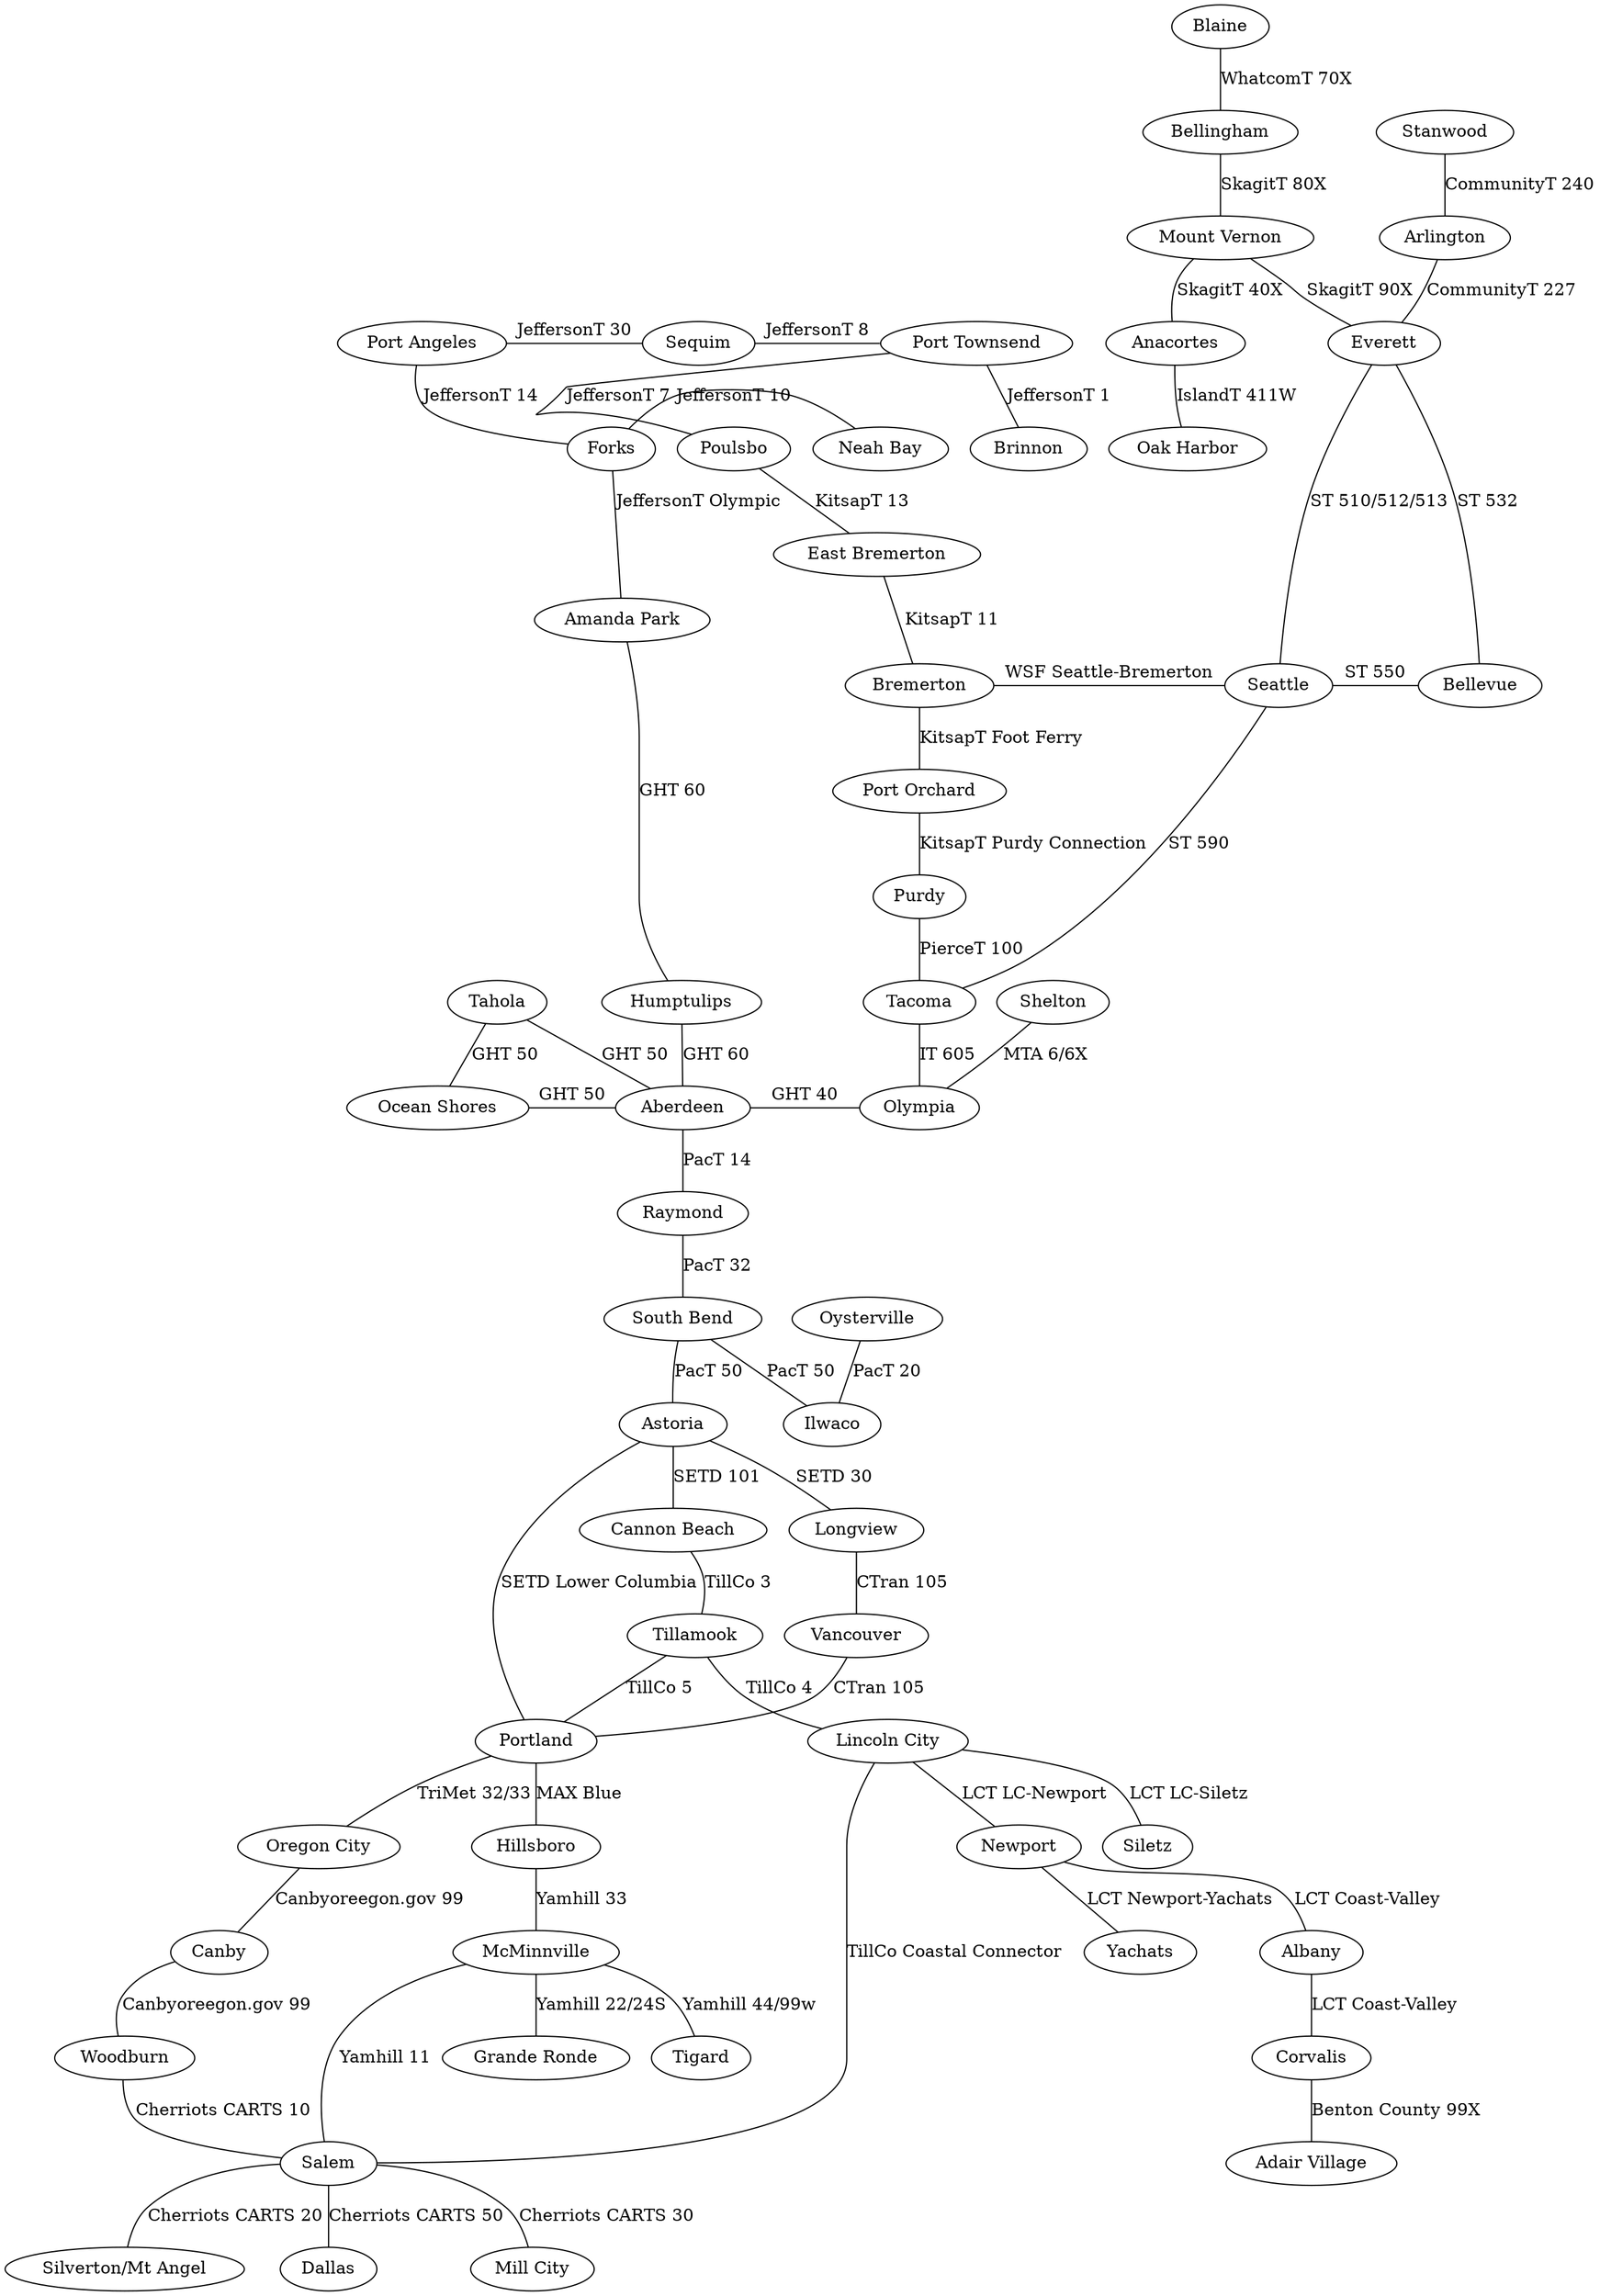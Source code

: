 strict graph  {
    Blaine -- Bellingham [label="WhatcomT 70X"];
    Bellingham -- "Mount Vernon" [label="SkagitT 80X"];
    "Mount Vernon" -- Everett [label="SkagitT 90X"];
    "Mount Vernon" -- Anacortes [label="SkagitT 40X"];
    Anacortes -- "Oak Harbor" [label="IslandT 411W"];
    Stanwood -- Arlington [label="CommunityT 240"];
    Arlington -- Everett [label="CommunityT 227"];
    {rank=same; "Neah Bay", Forks}
    "Neah Bay" -- Forks [label="JeffersonT 10"];
    "Port Angeles" -- Forks [label="JeffersonT 14"];
    "Port Angeles" -- Sequim [label="JeffersonT 30"];
    Sequim -- "Port Townsend" [label="JeffersonT 8"];
    #{rank=same; Brinnon, Poulsbo}
    "Port Townsend" -- Brinnon [label="JeffersonT 1"];
    "Port Townsend" -- Poulsbo [label="JeffersonT 7"];
    #Poulsbo -- Silverdale [label="KitsapT 32"];
    Poulsbo -- "East Bremerton" [label="KitsapT 13"];
    "East Bremerton" -- Bremerton [label="KitsapT 11"];
    Forks -- "Amanda Park" [label="JeffersonT Olympic"];
	Everett -- Seattle [label="ST 510/512/513"];
	Seattle -- Tacoma [label="ST 590"];
	#Seattle -- Woodinville [label="ST 522"];
	Seattle -- Bellevue [label="ST 550"];
	#Seattle -- Issaquah [label="ST 554"];
    Everett -- Bellevue [label="ST 532"];
	Bremerton -- Seattle [label="WSF Seattle-Bremerton"];
    #Brinnon -- Shelton [label="MTA 8"];
    Shelton -- Olympia [label="MTA 6/6X"];
	Tacoma -- Olympia [label="IT 605"];
	Bremerton -- "Port Orchard" [label="KitsapT Foot Ferry"];
    {rank=same; Humptulips, Tacoma;}
	"Port Orchard" -- Purdy [label="KitsapT Purdy Connection"];
    Purdy -- Tacoma [label="PierceT 100"];
    Vancouver -- Portland [label="CTran 105"];
    Longview -- Vancouver [label="CTran 105"];
    #"St Helens" -- Portland [label="CCRider 1"];
    #Portland -- "Sauvie Island" [label="TriMet 16"];
    #Portland -- "Forest Grove" [label="TriMet 57"];
    Portland -- "Oregon City" [label="TriMet 32/33"];
    "Oregon City" -- Canby [label="Canbyoreegon.gov 99"];
    Canby-- Woodburn [label="Canbyoreegon.gov 99"];
    Woodburn -- Salem [label="Cherriots CARTS 10"];
    #Portland -- Gresham [label="TriMet 4"];
    #Portland -- Estacada [label="TriMet 30"];
    Portland -- Hillsboro [label="MAX Blue"];
    Hillsboro -- McMinnville [label="Yamhill 33"];
    McMinnville -- "Grande Ronde" [label="Yamhill 22/24S"];
    McMinnville -- Salem [label="Yamhill 11"];
    McMinnville -- Tigard [label="Yamhill 44/99w"];
	Astoria -- Portland [label="SETD Lower Columbia"];
	"Amanda Park" -- Humptulips [label="GHT 60"];
	Humptulips -- Aberdeen [label="GHT 60"];
	Tahola -- Aberdeen [label="GHT 50"];
	Aberdeen -- Olympia [label="GHT 40"];
	Aberdeen -- Raymond [label="PacT 14"];
	Raymond -- "South Bend" [label="PacT 32"];
    Oysterville -- Ilwaco [label="PacT 20"];
	"South Bend" -- Ilwaco [label="PacT 50"];
	"South Bend" -- Astoria [label="PacT 50"];
	#Aberdeen -- Centralia [label="GHT 90"];
	"Ocean Shores" -- Tahola [label="GHT 50"];
    "Ocean Shores" -- Aberdeen [label="GHT 50"];
    #Shelton -- Belfair [label="MTA 1/2"];
    #Bremerton -- Belfair [label="MTA 3/3X"];
    #Shelton -- "Lake Cushman" [label="MTA 11"];
    Astoria -- "Cannon Beach" [label="SETD 101"];
    #Seaside -- Manzanita [label="TillCo 20"];
    "Cannon Beach" -- Tillamook [label="TillCo 3"];
    Tillamook -- "Lincoln City" [label="TillCo 4"];
    Tillamook -- Portland [label="TillCo 5"];
    Astoria -- Longview [label="SETD 30"];
    "Lincoln City" -- Salem [label="TillCo Coastal Connector"]
    "Lincoln City" -- Newport [label="LCT LC-Newport"]
    "Lincoln City" -- Siletz [label="LCT LC-Siletz"]
    Newport -- Yachats [label="LCT Newport-Yachats"]
    Newport -- Albany [label="LCT Coast-Valley"]
    Albany -- Corvalis [label="LCT Coast-Valley"]
    Corvalis -- "Adair Village" [label="Benton County 99X"]
    Salem -- "Silverton/Mt Angel" [label="Cherriots CARTS 20"];
    Salem -- Dallas [label="Cherriots CARTS 50"];
    Salem -- "Mill City" [label="Cherriots CARTS 30"];
    #"North Bend" -- "Coos Bay" [label="CurryPT CoastalX"];
    #"Coos Bay" -- "Port Orford" [label="CurryPT CoastalX"];
    #"Port Orford" -- "Smith River"  [label="CurryPT CoastalX"];
    #"Smith River" -- "Crescent City" [label="RedwoodCoastalT 20"];
    #"Crescent City" -- "Klamath" [label="RedwoodCoastalT 10"];
    {rank=same; "Port Angeles", Sequim, "Port Townsend", Everett}
    #{rank=same; Forks, Everett}
    {rank=same; Bremerton, Seattle, Bellevue }
    {rank=same; Tahola, Tacoma}
    {rank=same; "Ocean Shores", Aberdeen, Olympia}
}
